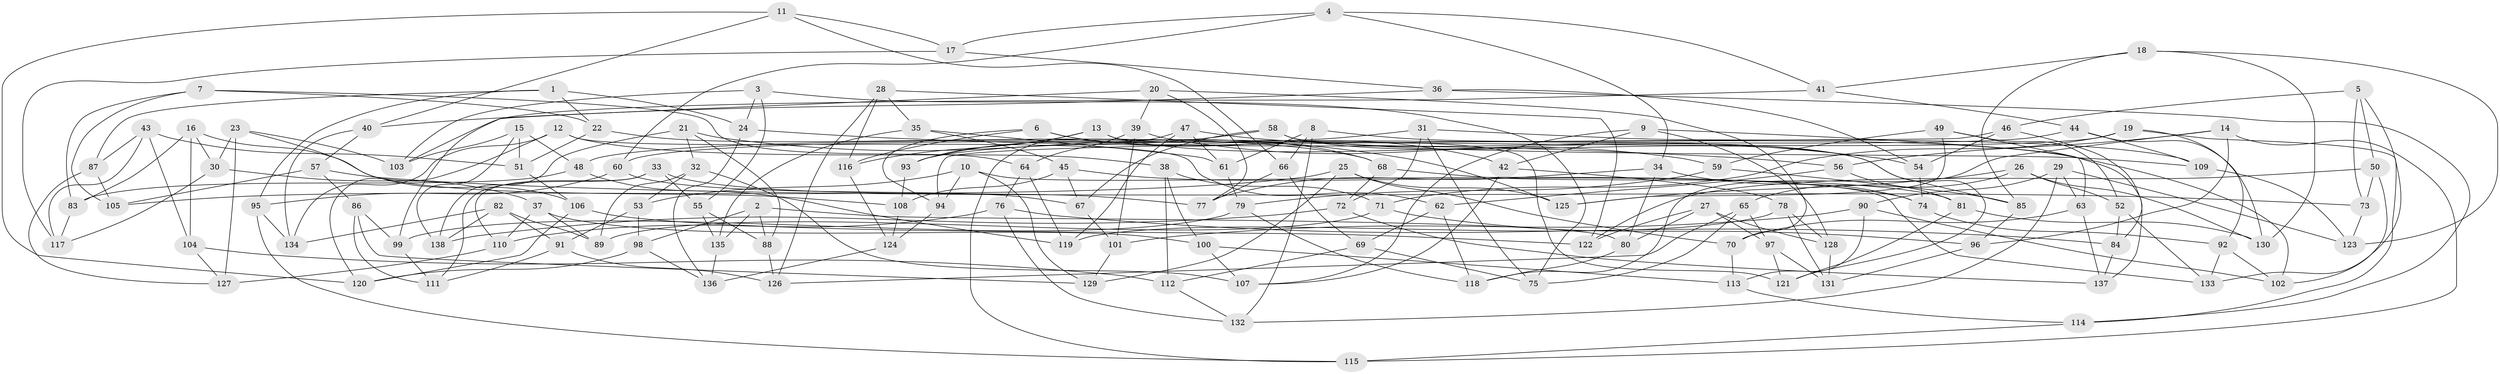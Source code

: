 // Generated by graph-tools (version 1.1) at 2025/26/03/09/25 03:26:53]
// undirected, 138 vertices, 276 edges
graph export_dot {
graph [start="1"]
  node [color=gray90,style=filled];
  1;
  2;
  3;
  4;
  5;
  6;
  7;
  8;
  9;
  10;
  11;
  12;
  13;
  14;
  15;
  16;
  17;
  18;
  19;
  20;
  21;
  22;
  23;
  24;
  25;
  26;
  27;
  28;
  29;
  30;
  31;
  32;
  33;
  34;
  35;
  36;
  37;
  38;
  39;
  40;
  41;
  42;
  43;
  44;
  45;
  46;
  47;
  48;
  49;
  50;
  51;
  52;
  53;
  54;
  55;
  56;
  57;
  58;
  59;
  60;
  61;
  62;
  63;
  64;
  65;
  66;
  67;
  68;
  69;
  70;
  71;
  72;
  73;
  74;
  75;
  76;
  77;
  78;
  79;
  80;
  81;
  82;
  83;
  84;
  85;
  86;
  87;
  88;
  89;
  90;
  91;
  92;
  93;
  94;
  95;
  96;
  97;
  98;
  99;
  100;
  101;
  102;
  103;
  104;
  105;
  106;
  107;
  108;
  109;
  110;
  111;
  112;
  113;
  114;
  115;
  116;
  117;
  118;
  119;
  120;
  121;
  122;
  123;
  124;
  125;
  126;
  127;
  128;
  129;
  130;
  131;
  132;
  133;
  134;
  135;
  136;
  137;
  138;
  1 -- 95;
  1 -- 24;
  1 -- 87;
  1 -- 22;
  2 -- 135;
  2 -- 80;
  2 -- 88;
  2 -- 98;
  3 -- 75;
  3 -- 103;
  3 -- 55;
  3 -- 24;
  4 -- 41;
  4 -- 17;
  4 -- 34;
  4 -- 60;
  5 -- 50;
  5 -- 133;
  5 -- 73;
  5 -- 46;
  6 -- 42;
  6 -- 68;
  6 -- 116;
  6 -- 94;
  7 -- 22;
  7 -- 83;
  7 -- 64;
  7 -- 105;
  8 -- 66;
  8 -- 132;
  8 -- 102;
  8 -- 61;
  9 -- 107;
  9 -- 128;
  9 -- 137;
  9 -- 42;
  10 -- 133;
  10 -- 129;
  10 -- 53;
  10 -- 94;
  11 -- 17;
  11 -- 120;
  11 -- 66;
  11 -- 40;
  12 -- 38;
  12 -- 134;
  12 -- 62;
  12 -- 120;
  13 -- 121;
  13 -- 85;
  13 -- 93;
  13 -- 116;
  14 -- 96;
  14 -- 56;
  14 -- 115;
  14 -- 118;
  15 -- 48;
  15 -- 51;
  15 -- 138;
  15 -- 103;
  16 -- 30;
  16 -- 83;
  16 -- 104;
  16 -- 108;
  17 -- 36;
  17 -- 117;
  18 -- 130;
  18 -- 85;
  18 -- 41;
  18 -- 123;
  19 -- 60;
  19 -- 92;
  19 -- 114;
  19 -- 71;
  20 -- 77;
  20 -- 39;
  20 -- 99;
  20 -- 70;
  21 -- 138;
  21 -- 32;
  21 -- 125;
  21 -- 88;
  22 -- 51;
  22 -- 68;
  23 -- 30;
  23 -- 106;
  23 -- 127;
  23 -- 103;
  24 -- 56;
  24 -- 136;
  25 -- 125;
  25 -- 129;
  25 -- 70;
  25 -- 105;
  26 -- 125;
  26 -- 130;
  26 -- 65;
  26 -- 52;
  27 -- 97;
  27 -- 122;
  27 -- 128;
  27 -- 80;
  28 -- 116;
  28 -- 122;
  28 -- 126;
  28 -- 35;
  29 -- 90;
  29 -- 132;
  29 -- 63;
  29 -- 123;
  30 -- 117;
  30 -- 37;
  31 -- 93;
  31 -- 109;
  31 -- 72;
  31 -- 75;
  32 -- 107;
  32 -- 89;
  32 -- 53;
  33 -- 110;
  33 -- 55;
  33 -- 77;
  33 -- 111;
  34 -- 77;
  34 -- 80;
  34 -- 74;
  35 -- 61;
  35 -- 135;
  35 -- 45;
  36 -- 40;
  36 -- 54;
  36 -- 114;
  37 -- 100;
  37 -- 89;
  37 -- 110;
  38 -- 112;
  38 -- 100;
  38 -- 71;
  39 -- 101;
  39 -- 64;
  39 -- 59;
  40 -- 134;
  40 -- 57;
  41 -- 44;
  41 -- 103;
  42 -- 107;
  42 -- 78;
  43 -- 117;
  43 -- 51;
  43 -- 104;
  43 -- 87;
  44 -- 48;
  44 -- 109;
  44 -- 130;
  45 -- 74;
  45 -- 108;
  45 -- 67;
  46 -- 84;
  46 -- 54;
  46 -- 94;
  47 -- 61;
  47 -- 54;
  47 -- 119;
  47 -- 115;
  48 -- 83;
  48 -- 119;
  49 -- 63;
  49 -- 52;
  49 -- 125;
  49 -- 59;
  50 -- 73;
  50 -- 122;
  50 -- 102;
  51 -- 106;
  52 -- 84;
  52 -- 133;
  53 -- 98;
  53 -- 91;
  54 -- 74;
  55 -- 135;
  55 -- 88;
  56 -- 81;
  56 -- 62;
  57 -- 73;
  57 -- 105;
  57 -- 86;
  58 -- 93;
  58 -- 121;
  58 -- 67;
  58 -- 109;
  59 -- 79;
  59 -- 85;
  60 -- 95;
  60 -- 67;
  61 -- 79;
  62 -- 118;
  62 -- 69;
  63 -- 70;
  63 -- 137;
  64 -- 76;
  64 -- 119;
  65 -- 97;
  65 -- 75;
  65 -- 126;
  66 -- 77;
  66 -- 69;
  67 -- 101;
  68 -- 72;
  68 -- 81;
  69 -- 112;
  69 -- 75;
  70 -- 113;
  71 -- 89;
  71 -- 96;
  72 -- 138;
  72 -- 137;
  73 -- 123;
  74 -- 92;
  76 -- 110;
  76 -- 84;
  76 -- 132;
  78 -- 131;
  78 -- 119;
  78 -- 128;
  79 -- 99;
  79 -- 118;
  80 -- 118;
  81 -- 130;
  81 -- 121;
  82 -- 89;
  82 -- 91;
  82 -- 138;
  82 -- 134;
  83 -- 117;
  84 -- 137;
  85 -- 96;
  86 -- 129;
  86 -- 111;
  86 -- 99;
  87 -- 105;
  87 -- 127;
  88 -- 126;
  90 -- 113;
  90 -- 102;
  90 -- 101;
  91 -- 126;
  91 -- 111;
  92 -- 133;
  92 -- 102;
  93 -- 108;
  94 -- 124;
  95 -- 115;
  95 -- 134;
  96 -- 131;
  97 -- 131;
  97 -- 121;
  98 -- 136;
  98 -- 120;
  99 -- 111;
  100 -- 113;
  100 -- 107;
  101 -- 129;
  104 -- 127;
  104 -- 112;
  106 -- 120;
  106 -- 122;
  108 -- 124;
  109 -- 123;
  110 -- 127;
  112 -- 132;
  113 -- 114;
  114 -- 115;
  116 -- 124;
  124 -- 136;
  128 -- 131;
  135 -- 136;
}
